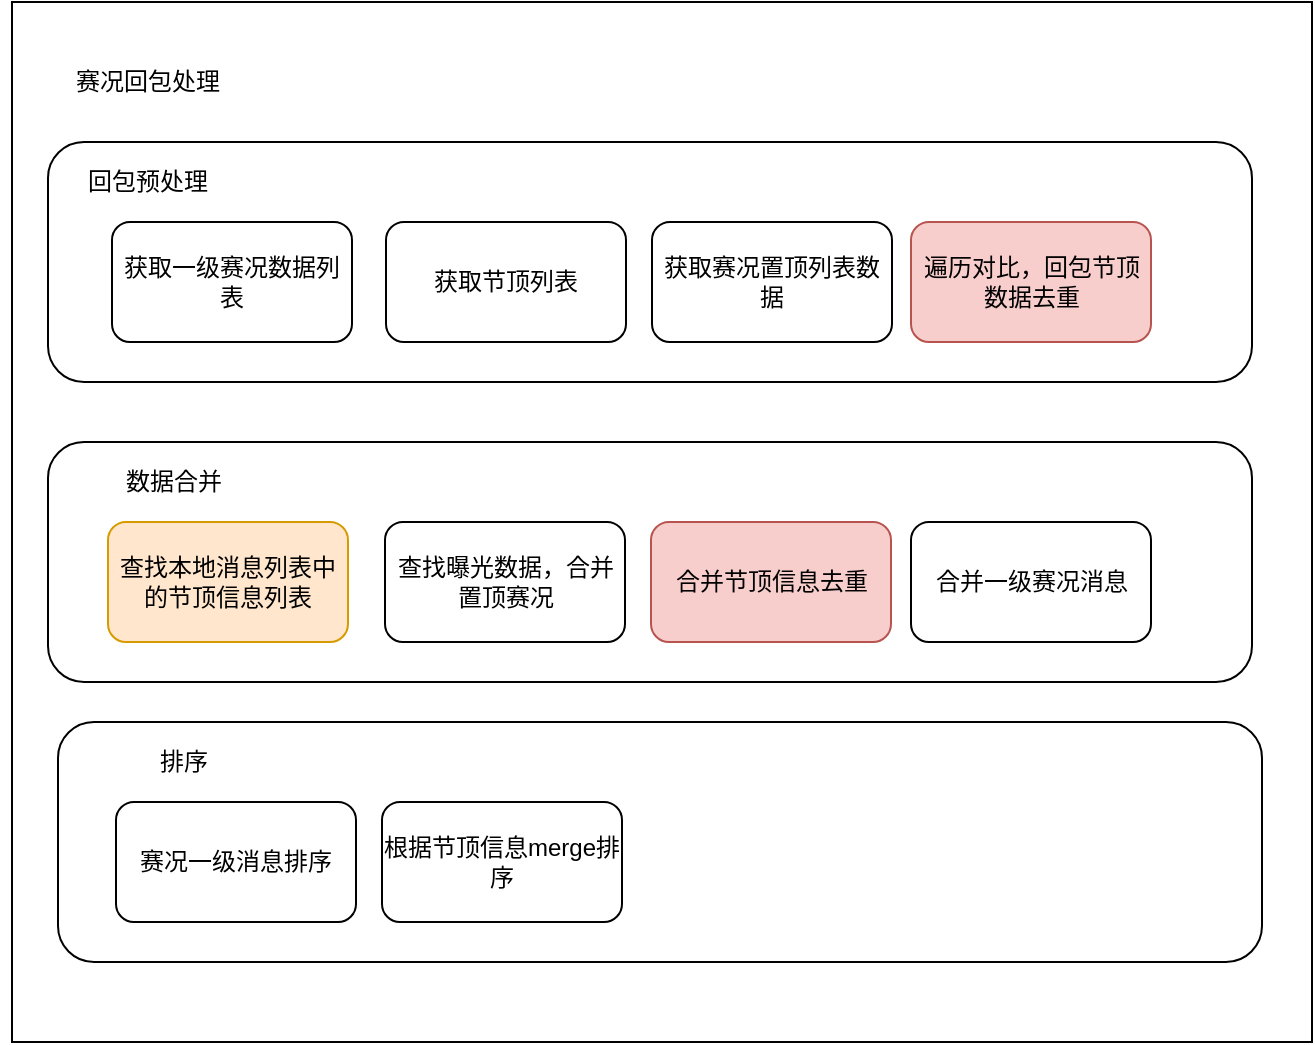 <mxfile version="14.9.8" type="github">
  <diagram id="rZBvVixIBVX9mQDeIi11" name="Page-1">
    <mxGraphModel dx="1426" dy="676" grid="1" gridSize="10" guides="1" tooltips="1" connect="1" arrows="1" fold="1" page="1" pageScale="1" pageWidth="827" pageHeight="1169" math="0" shadow="0">
      <root>
        <mxCell id="0" />
        <mxCell id="1" parent="0" />
        <mxCell id="7DXl7cOFKb6t4b405SfH-2" value="" style="rounded=0;whiteSpace=wrap;html=1;" parent="1" vertex="1">
          <mxGeometry x="300" y="230" width="650" height="520" as="geometry" />
        </mxCell>
        <mxCell id="7DXl7cOFKb6t4b405SfH-3" value="赛况回包处理" style="text;html=1;strokeColor=none;fillColor=none;align=center;verticalAlign=middle;whiteSpace=wrap;rounded=0;" parent="1" vertex="1">
          <mxGeometry x="294" y="230" width="148" height="80" as="geometry" />
        </mxCell>
        <mxCell id="7DXl7cOFKb6t4b405SfH-4" value="" style="rounded=1;whiteSpace=wrap;html=1;" parent="1" vertex="1">
          <mxGeometry x="318" y="300" width="602" height="120" as="geometry" />
        </mxCell>
        <mxCell id="7DXl7cOFKb6t4b405SfH-5" value="回包预处理" style="text;html=1;strokeColor=none;fillColor=none;align=center;verticalAlign=middle;whiteSpace=wrap;rounded=0;" parent="1" vertex="1">
          <mxGeometry x="332" y="310" width="72" height="20" as="geometry" />
        </mxCell>
        <mxCell id="7DXl7cOFKb6t4b405SfH-6" value="获取一级赛况数据列表" style="rounded=1;whiteSpace=wrap;html=1;" parent="1" vertex="1">
          <mxGeometry x="350" y="340" width="120" height="60" as="geometry" />
        </mxCell>
        <mxCell id="7DXl7cOFKb6t4b405SfH-8" value="获取节顶列表" style="rounded=1;whiteSpace=wrap;html=1;" parent="1" vertex="1">
          <mxGeometry x="487" y="340" width="120" height="60" as="geometry" />
        </mxCell>
        <mxCell id="7DXl7cOFKb6t4b405SfH-9" value="获取赛况置顶列表数据" style="rounded=1;whiteSpace=wrap;html=1;" parent="1" vertex="1">
          <mxGeometry x="620" y="340" width="120" height="60" as="geometry" />
        </mxCell>
        <mxCell id="YsgePVBSbrA1ZEnd1T59-6" value="" style="rounded=1;whiteSpace=wrap;html=1;" vertex="1" parent="1">
          <mxGeometry x="318" y="450" width="602" height="120" as="geometry" />
        </mxCell>
        <mxCell id="YsgePVBSbrA1ZEnd1T59-7" value="数据合并" style="text;html=1;strokeColor=none;fillColor=none;align=center;verticalAlign=middle;whiteSpace=wrap;rounded=0;" vertex="1" parent="1">
          <mxGeometry x="332" y="460" width="98" height="20" as="geometry" />
        </mxCell>
        <mxCell id="YsgePVBSbrA1ZEnd1T59-8" value="合并节顶信息去重" style="rounded=1;whiteSpace=wrap;html=1;fillColor=#f8cecc;strokeColor=#b85450;" vertex="1" parent="1">
          <mxGeometry x="619.5" y="490" width="120" height="60" as="geometry" />
        </mxCell>
        <mxCell id="YsgePVBSbrA1ZEnd1T59-9" value="合并一级赛况消息" style="rounded=1;whiteSpace=wrap;html=1;" vertex="1" parent="1">
          <mxGeometry x="749.5" y="490" width="120" height="60" as="geometry" />
        </mxCell>
        <mxCell id="YsgePVBSbrA1ZEnd1T59-10" value="" style="rounded=1;whiteSpace=wrap;html=1;" vertex="1" parent="1">
          <mxGeometry x="323" y="590" width="602" height="120" as="geometry" />
        </mxCell>
        <mxCell id="YsgePVBSbrA1ZEnd1T59-11" value="排序" style="text;html=1;strokeColor=none;fillColor=none;align=center;verticalAlign=middle;whiteSpace=wrap;rounded=0;" vertex="1" parent="1">
          <mxGeometry x="337" y="600" width="98" height="20" as="geometry" />
        </mxCell>
        <mxCell id="YsgePVBSbrA1ZEnd1T59-12" value="赛况一级消息排序" style="rounded=1;whiteSpace=wrap;html=1;" vertex="1" parent="1">
          <mxGeometry x="352" y="630" width="120" height="60" as="geometry" />
        </mxCell>
        <mxCell id="YsgePVBSbrA1ZEnd1T59-13" value="根据节顶信息merge排序" style="rounded=1;whiteSpace=wrap;html=1;" vertex="1" parent="1">
          <mxGeometry x="485" y="630" width="120" height="60" as="geometry" />
        </mxCell>
        <mxCell id="YsgePVBSbrA1ZEnd1T59-14" value="查找曝光数据，合并置顶赛况" style="rounded=1;whiteSpace=wrap;html=1;" vertex="1" parent="1">
          <mxGeometry x="486.5" y="490" width="120" height="60" as="geometry" />
        </mxCell>
        <mxCell id="YsgePVBSbrA1ZEnd1T59-15" value="查找本地消息列表中的节顶信息列表" style="rounded=1;whiteSpace=wrap;html=1;fillColor=#ffe6cc;strokeColor=#d79b00;" vertex="1" parent="1">
          <mxGeometry x="348" y="490" width="120" height="60" as="geometry" />
        </mxCell>
        <mxCell id="YsgePVBSbrA1ZEnd1T59-16" value="遍历对比，回包节顶数据去重" style="rounded=1;whiteSpace=wrap;html=1;fillColor=#f8cecc;strokeColor=#b85450;" vertex="1" parent="1">
          <mxGeometry x="749.5" y="340" width="120" height="60" as="geometry" />
        </mxCell>
      </root>
    </mxGraphModel>
  </diagram>
</mxfile>
